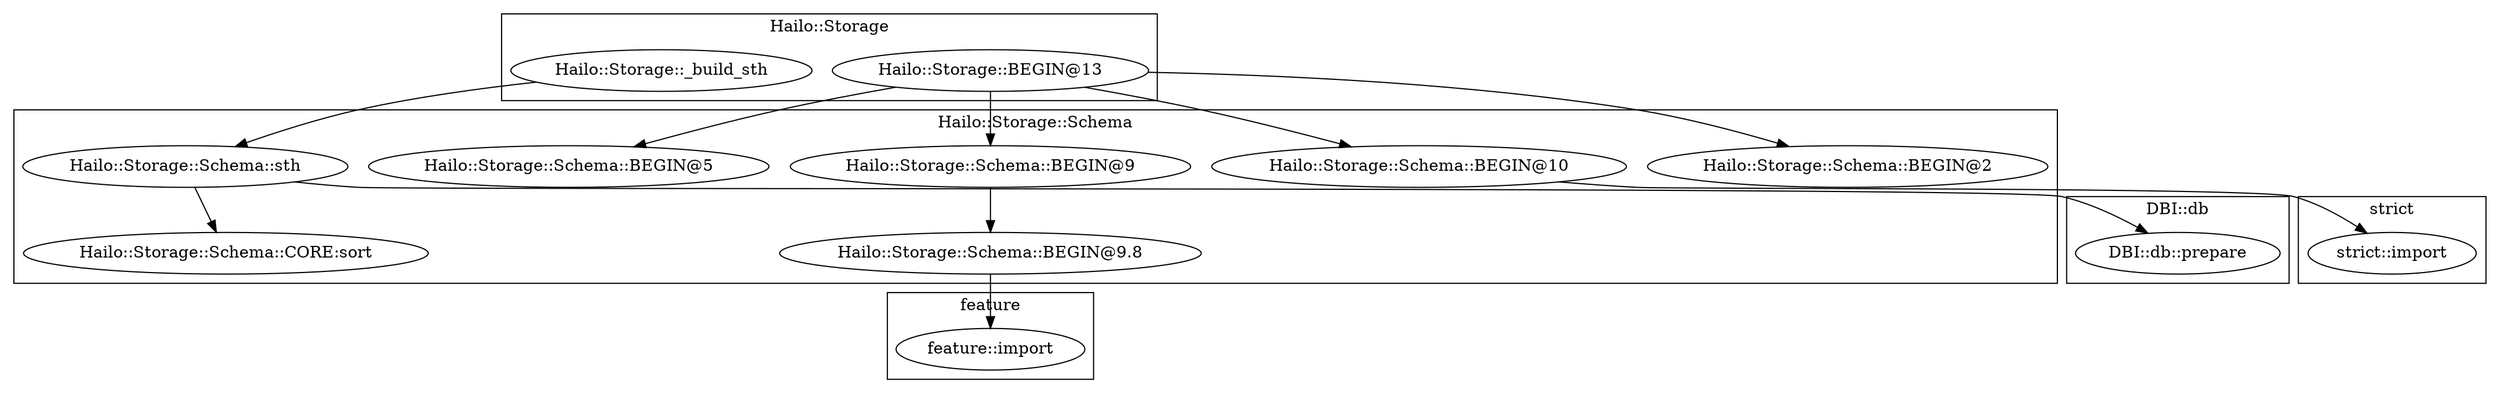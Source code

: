 digraph {
graph [overlap=false]
subgraph cluster_feature {
	label="feature";
	"feature::import";
}
subgraph cluster_Hailo_Storage_Schema {
	label="Hailo::Storage::Schema";
	"Hailo::Storage::Schema::sth";
	"Hailo::Storage::Schema::BEGIN@5";
	"Hailo::Storage::Schema::BEGIN@9.8";
	"Hailo::Storage::Schema::BEGIN@2";
	"Hailo::Storage::Schema::BEGIN@10";
	"Hailo::Storage::Schema::CORE:sort";
	"Hailo::Storage::Schema::BEGIN@9";
}
subgraph cluster_strict {
	label="strict";
	"strict::import";
}
subgraph cluster_DBI_db {
	label="DBI::db";
	"DBI::db::prepare";
}
subgraph cluster_Hailo_Storage {
	label="Hailo::Storage";
	"Hailo::Storage::_build_sth";
	"Hailo::Storage::BEGIN@13";
}
"Hailo::Storage::_build_sth" -> "Hailo::Storage::Schema::sth";
"Hailo::Storage::BEGIN@13" -> "Hailo::Storage::Schema::BEGIN@10";
"Hailo::Storage::BEGIN@13" -> "Hailo::Storage::Schema::BEGIN@2";
"Hailo::Storage::Schema::sth" -> "DBI::db::prepare";
"Hailo::Storage::Schema::BEGIN@9.8" -> "feature::import";
"Hailo::Storage::Schema::BEGIN@9" -> "Hailo::Storage::Schema::BEGIN@9.8";
"Hailo::Storage::Schema::sth" -> "Hailo::Storage::Schema::CORE:sort";
"Hailo::Storage::BEGIN@13" -> "Hailo::Storage::Schema::BEGIN@9";
"Hailo::Storage::BEGIN@13" -> "Hailo::Storage::Schema::BEGIN@5";
"Hailo::Storage::Schema::BEGIN@10" -> "strict::import";
}
